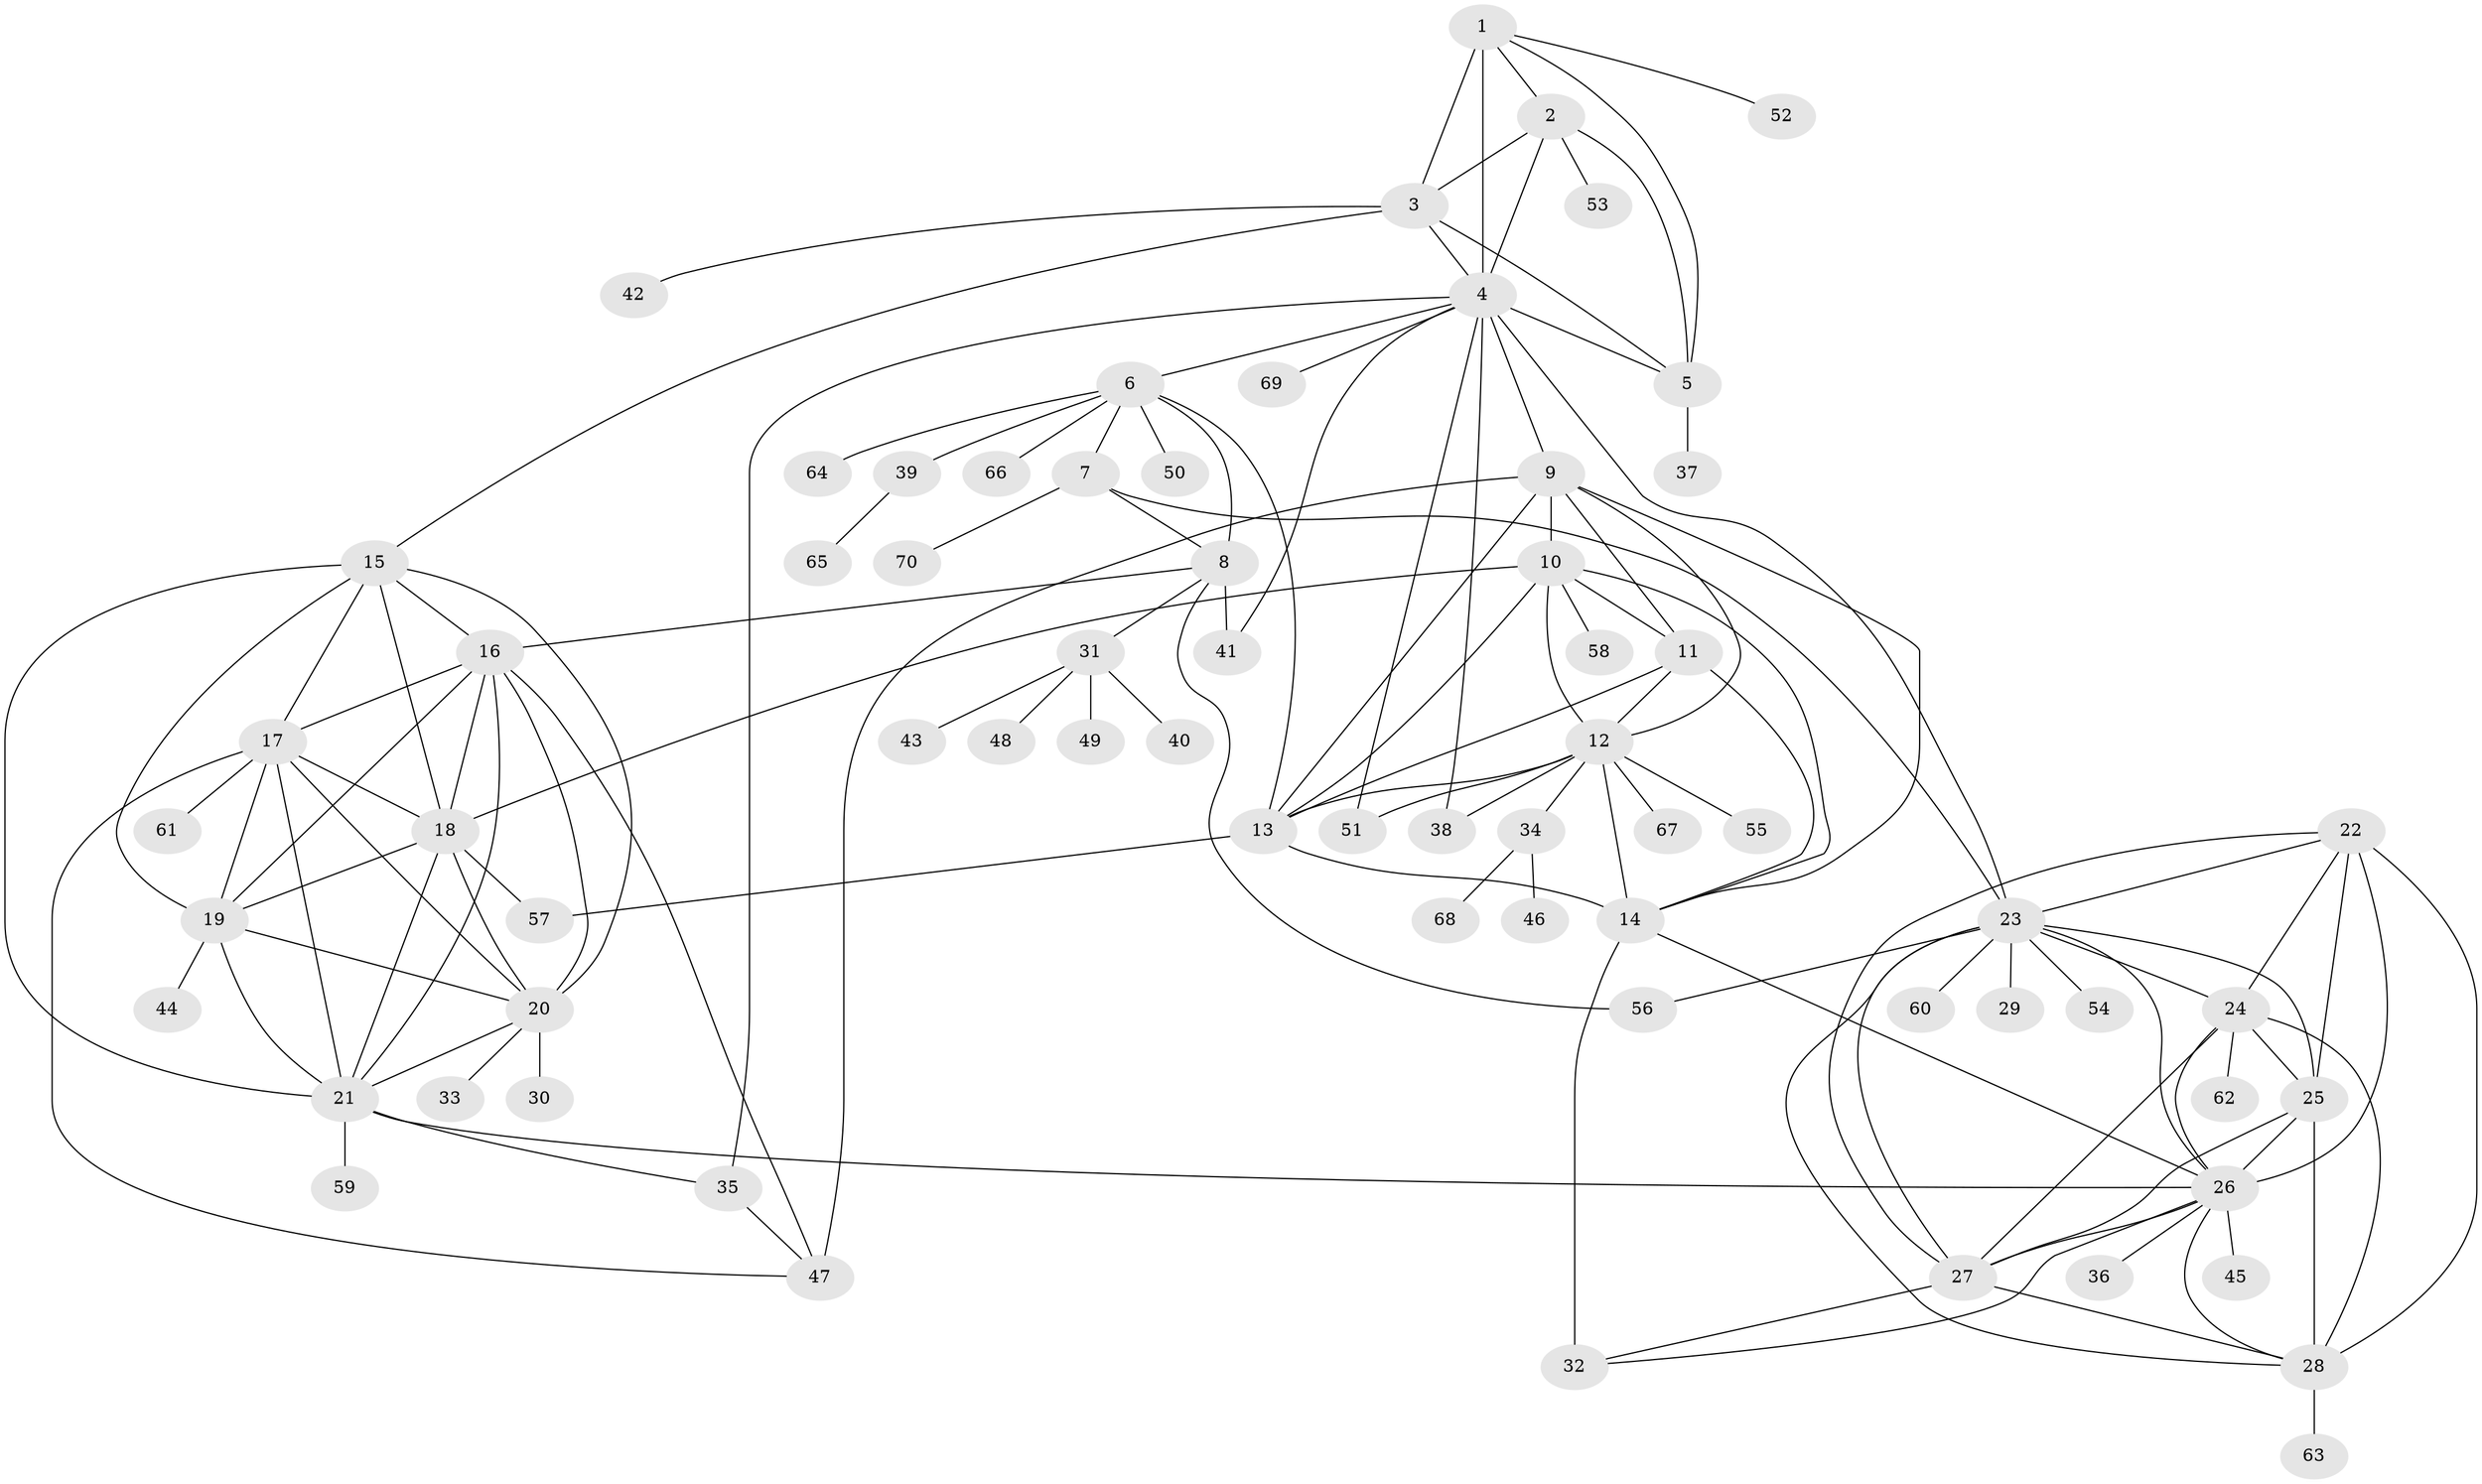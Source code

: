 // original degree distribution, {12: 0.02142857142857143, 9: 0.03571428571428571, 8: 0.04285714285714286, 10: 0.04285714285714286, 7: 0.05714285714285714, 11: 0.014285714285714285, 6: 0.02142857142857143, 13: 0.014285714285714285, 15: 0.007142857142857143, 1: 0.5071428571428571, 2: 0.21428571428571427, 4: 0.014285714285714285, 3: 0.007142857142857143}
// Generated by graph-tools (version 1.1) at 2025/37/03/09/25 02:37:21]
// undirected, 70 vertices, 133 edges
graph export_dot {
graph [start="1"]
  node [color=gray90,style=filled];
  1;
  2;
  3;
  4;
  5;
  6;
  7;
  8;
  9;
  10;
  11;
  12;
  13;
  14;
  15;
  16;
  17;
  18;
  19;
  20;
  21;
  22;
  23;
  24;
  25;
  26;
  27;
  28;
  29;
  30;
  31;
  32;
  33;
  34;
  35;
  36;
  37;
  38;
  39;
  40;
  41;
  42;
  43;
  44;
  45;
  46;
  47;
  48;
  49;
  50;
  51;
  52;
  53;
  54;
  55;
  56;
  57;
  58;
  59;
  60;
  61;
  62;
  63;
  64;
  65;
  66;
  67;
  68;
  69;
  70;
  1 -- 2 [weight=1.0];
  1 -- 3 [weight=1.0];
  1 -- 4 [weight=7.0];
  1 -- 5 [weight=1.0];
  1 -- 52 [weight=1.0];
  2 -- 3 [weight=1.0];
  2 -- 4 [weight=3.0];
  2 -- 5 [weight=1.0];
  2 -- 53 [weight=2.0];
  3 -- 4 [weight=3.0];
  3 -- 5 [weight=1.0];
  3 -- 15 [weight=1.0];
  3 -- 42 [weight=1.0];
  4 -- 5 [weight=3.0];
  4 -- 6 [weight=1.0];
  4 -- 9 [weight=3.0];
  4 -- 23 [weight=1.0];
  4 -- 35 [weight=2.0];
  4 -- 38 [weight=1.0];
  4 -- 41 [weight=1.0];
  4 -- 51 [weight=1.0];
  4 -- 69 [weight=1.0];
  5 -- 37 [weight=3.0];
  6 -- 7 [weight=5.0];
  6 -- 8 [weight=5.0];
  6 -- 13 [weight=1.0];
  6 -- 39 [weight=1.0];
  6 -- 50 [weight=1.0];
  6 -- 64 [weight=1.0];
  6 -- 66 [weight=1.0];
  7 -- 8 [weight=1.0];
  7 -- 23 [weight=1.0];
  7 -- 70 [weight=1.0];
  8 -- 16 [weight=1.0];
  8 -- 31 [weight=1.0];
  8 -- 41 [weight=1.0];
  8 -- 56 [weight=1.0];
  9 -- 10 [weight=2.0];
  9 -- 11 [weight=1.0];
  9 -- 12 [weight=1.0];
  9 -- 13 [weight=1.0];
  9 -- 14 [weight=1.0];
  9 -- 47 [weight=3.0];
  10 -- 11 [weight=3.0];
  10 -- 12 [weight=2.0];
  10 -- 13 [weight=2.0];
  10 -- 14 [weight=2.0];
  10 -- 18 [weight=1.0];
  10 -- 58 [weight=1.0];
  11 -- 12 [weight=1.0];
  11 -- 13 [weight=1.0];
  11 -- 14 [weight=1.0];
  12 -- 13 [weight=1.0];
  12 -- 14 [weight=1.0];
  12 -- 34 [weight=1.0];
  12 -- 38 [weight=1.0];
  12 -- 51 [weight=1.0];
  12 -- 55 [weight=1.0];
  12 -- 67 [weight=1.0];
  13 -- 14 [weight=1.0];
  13 -- 57 [weight=1.0];
  14 -- 26 [weight=1.0];
  14 -- 32 [weight=3.0];
  15 -- 16 [weight=1.0];
  15 -- 17 [weight=2.0];
  15 -- 18 [weight=1.0];
  15 -- 19 [weight=1.0];
  15 -- 20 [weight=1.0];
  15 -- 21 [weight=1.0];
  16 -- 17 [weight=1.0];
  16 -- 18 [weight=1.0];
  16 -- 19 [weight=1.0];
  16 -- 20 [weight=1.0];
  16 -- 21 [weight=1.0];
  16 -- 47 [weight=1.0];
  17 -- 18 [weight=1.0];
  17 -- 19 [weight=1.0];
  17 -- 20 [weight=1.0];
  17 -- 21 [weight=1.0];
  17 -- 47 [weight=1.0];
  17 -- 61 [weight=1.0];
  18 -- 19 [weight=1.0];
  18 -- 20 [weight=1.0];
  18 -- 21 [weight=1.0];
  18 -- 57 [weight=2.0];
  19 -- 20 [weight=1.0];
  19 -- 21 [weight=1.0];
  19 -- 44 [weight=1.0];
  20 -- 21 [weight=1.0];
  20 -- 30 [weight=2.0];
  20 -- 33 [weight=1.0];
  21 -- 26 [weight=1.0];
  21 -- 35 [weight=1.0];
  21 -- 59 [weight=1.0];
  22 -- 23 [weight=1.0];
  22 -- 24 [weight=1.0];
  22 -- 25 [weight=1.0];
  22 -- 26 [weight=1.0];
  22 -- 27 [weight=1.0];
  22 -- 28 [weight=2.0];
  23 -- 24 [weight=1.0];
  23 -- 25 [weight=1.0];
  23 -- 26 [weight=1.0];
  23 -- 27 [weight=1.0];
  23 -- 28 [weight=1.0];
  23 -- 29 [weight=1.0];
  23 -- 54 [weight=1.0];
  23 -- 56 [weight=1.0];
  23 -- 60 [weight=1.0];
  24 -- 25 [weight=1.0];
  24 -- 26 [weight=1.0];
  24 -- 27 [weight=1.0];
  24 -- 28 [weight=1.0];
  24 -- 62 [weight=1.0];
  25 -- 26 [weight=1.0];
  25 -- 27 [weight=1.0];
  25 -- 28 [weight=1.0];
  26 -- 27 [weight=1.0];
  26 -- 28 [weight=1.0];
  26 -- 32 [weight=1.0];
  26 -- 36 [weight=1.0];
  26 -- 45 [weight=4.0];
  27 -- 28 [weight=1.0];
  27 -- 32 [weight=1.0];
  28 -- 63 [weight=1.0];
  31 -- 40 [weight=1.0];
  31 -- 43 [weight=1.0];
  31 -- 48 [weight=1.0];
  31 -- 49 [weight=1.0];
  34 -- 46 [weight=1.0];
  34 -- 68 [weight=1.0];
  35 -- 47 [weight=1.0];
  39 -- 65 [weight=1.0];
}
